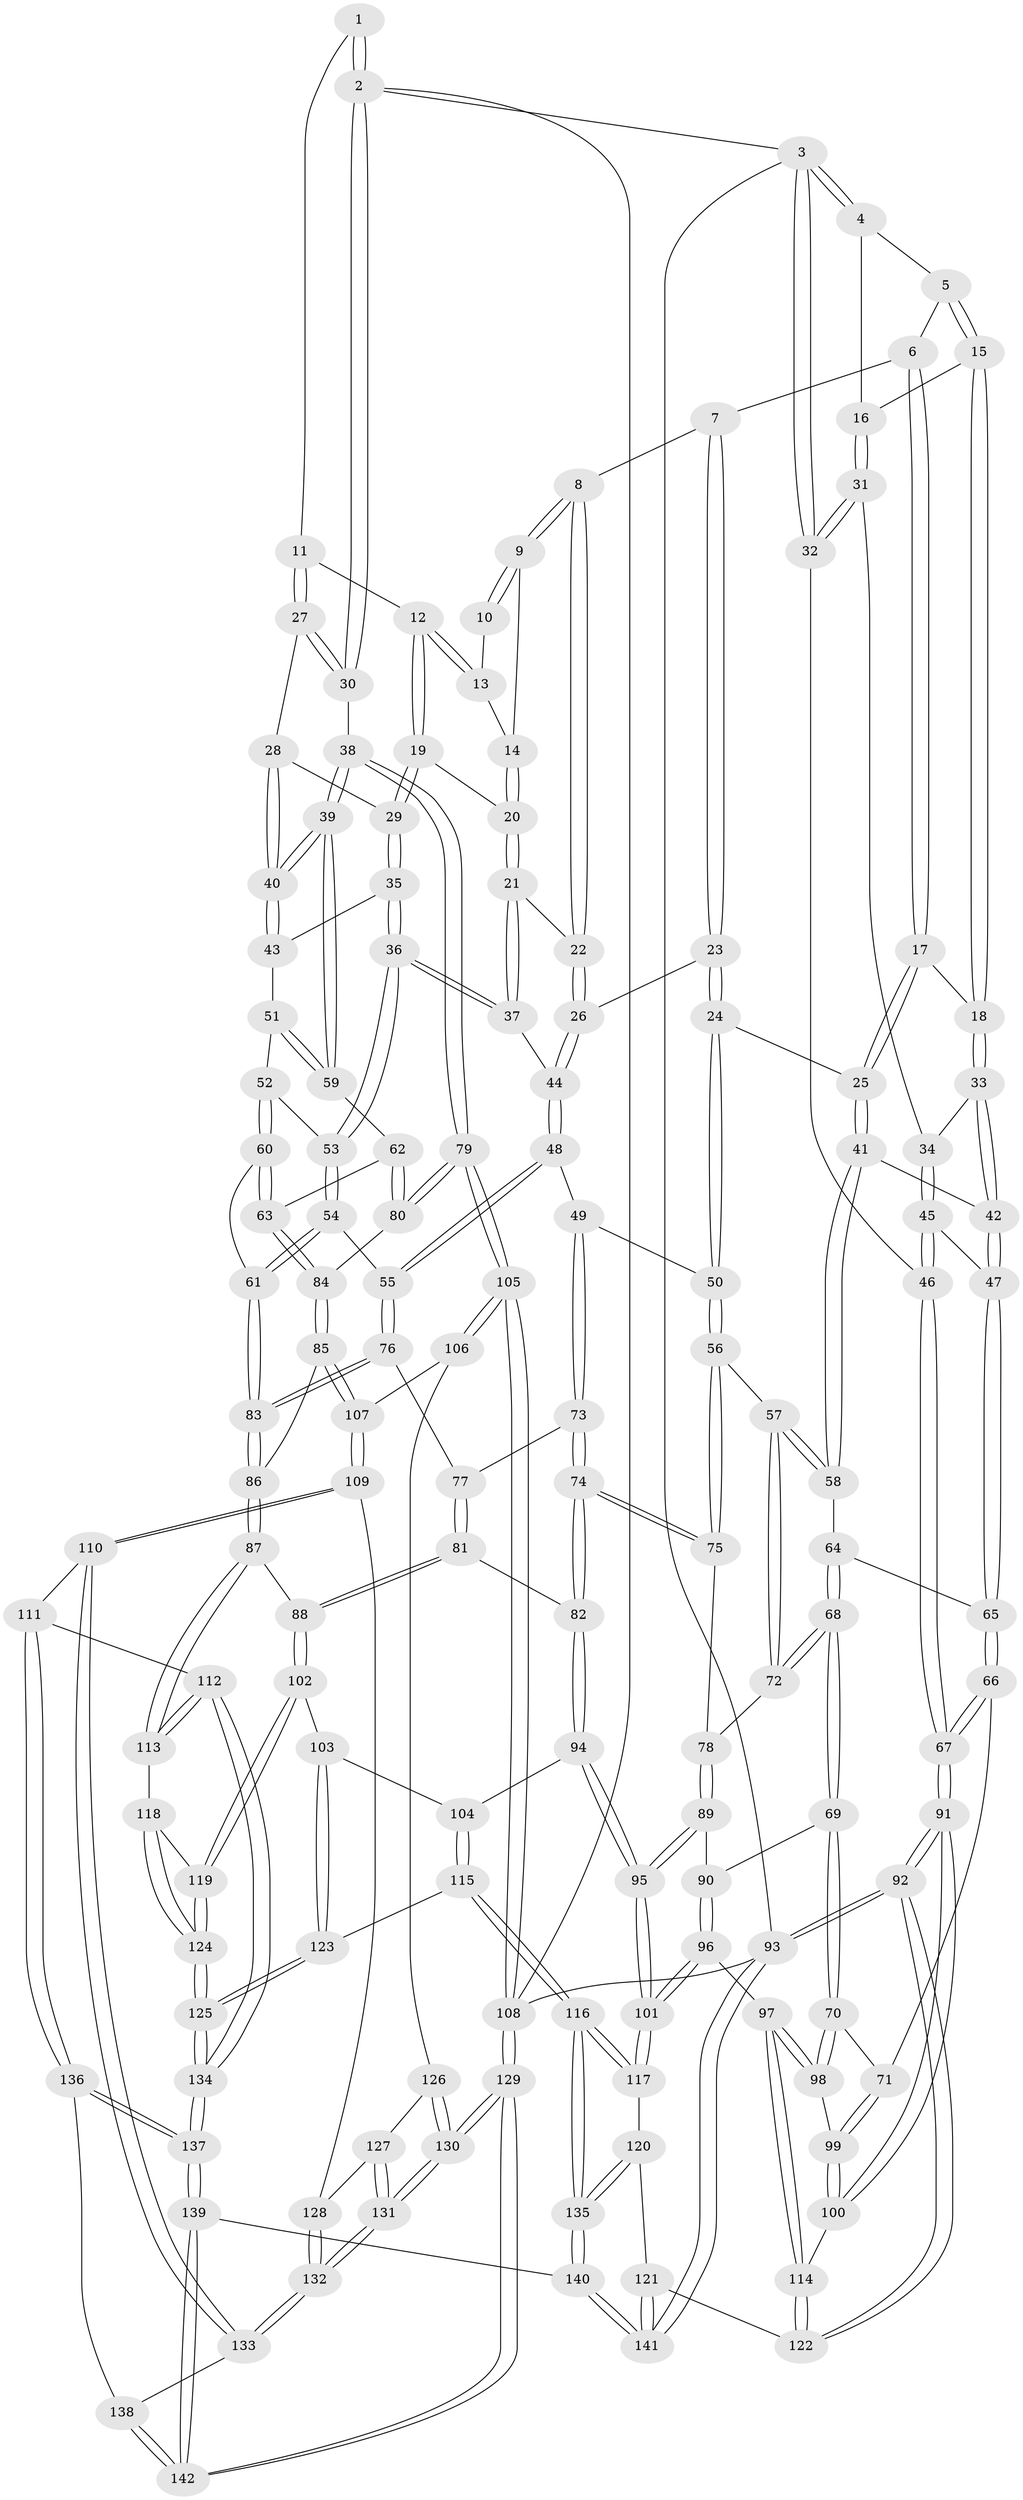 // coarse degree distribution, {4: 0.4827586206896552, 6: 0.13793103448275862, 5: 0.27586206896551724, 3: 0.09195402298850575, 2: 0.011494252873563218}
// Generated by graph-tools (version 1.1) at 2025/52/02/27/25 19:52:43]
// undirected, 142 vertices, 352 edges
graph export_dot {
graph [start="1"]
  node [color=gray90,style=filled];
  1 [pos="+0.9064615985045025+0"];
  2 [pos="+1+0"];
  3 [pos="+0+0"];
  4 [pos="+0+0"];
  5 [pos="+0.19560652861713457+0"];
  6 [pos="+0.32309299415515563+0"];
  7 [pos="+0.537301069842804+0"];
  8 [pos="+0.5608140083665295+0"];
  9 [pos="+0.5882202816891736+0"];
  10 [pos="+0.7950635146622026+0"];
  11 [pos="+0.9152560361598998+0.10328165798863216"];
  12 [pos="+0.8906374926719328+0.10273363859765251"];
  13 [pos="+0.8736727737190543+0.0708690562127897"];
  14 [pos="+0.6248219876620671+0"];
  15 [pos="+0.15930516201652864+0.1272572966553723"];
  16 [pos="+0.061500640588351856+0.13926924853726544"];
  17 [pos="+0.28429090781601446+0.17438549065905332"];
  18 [pos="+0.1918498119948654+0.1947303720978271"];
  19 [pos="+0.7852209573823624+0.15530091447677638"];
  20 [pos="+0.776291614494714+0.15457123124219663"];
  21 [pos="+0.7001876820721697+0.2635356546785933"];
  22 [pos="+0.6291026668837241+0.150709365746919"];
  23 [pos="+0.46437963813945415+0.2518369366079991"];
  24 [pos="+0.4194291659663029+0.28523781757751915"];
  25 [pos="+0.39973836576769+0.2872725586863794"];
  26 [pos="+0.5607206968618983+0.2751660759854665"];
  27 [pos="+1+0.1333555012121678"];
  28 [pos="+0.8981013134479756+0.22125756634309965"];
  29 [pos="+0.8598109324895151+0.2341552422130971"];
  30 [pos="+1+0.14138074044490945"];
  31 [pos="+0.032726604829417506+0.22448412507838383"];
  32 [pos="+0+0.23644704728330868"];
  33 [pos="+0.1453067074704148+0.2552274303740356"];
  34 [pos="+0.1027995594431803+0.2686428693349254"];
  35 [pos="+0.859610189910067+0.32843698574259655"];
  36 [pos="+0.7042003024763352+0.3235130121212525"];
  37 [pos="+0.684560911853054+0.30648105809650333"];
  38 [pos="+1+0.42761796389189227"];
  39 [pos="+1+0.4090515766200651"];
  40 [pos="+1+0.40573647480750463"];
  41 [pos="+0.30128498280601046+0.3695583598192723"];
  42 [pos="+0.29443526791059854+0.3674361273980296"];
  43 [pos="+0.8746323463672989+0.3403800111411867"];
  44 [pos="+0.6552774590201819+0.3104004152812578"];
  45 [pos="+0.08603593143550924+0.39795283011969523"];
  46 [pos="+0+0.38933963428137786"];
  47 [pos="+0.09180716741133356+0.406352822202165"];
  48 [pos="+0.6067045000392017+0.3995462096507744"];
  49 [pos="+0.5209918904187695+0.4722311510588225"];
  50 [pos="+0.49283462375416515+0.4511816085177886"];
  51 [pos="+0.8098030493100637+0.43520744285886154"];
  52 [pos="+0.8032630090758692+0.439469341833017"];
  53 [pos="+0.7122706652974917+0.3537514243781596"];
  54 [pos="+0.7021917933723214+0.5053370048386799"];
  55 [pos="+0.6798438868751773+0.5162626805895837"];
  56 [pos="+0.37761878519291325+0.5073689197939221"];
  57 [pos="+0.30293261714087644+0.4352067159992439"];
  58 [pos="+0.2970314936101396+0.421056199154093"];
  59 [pos="+0.9341746316184816+0.45866697240287235"];
  60 [pos="+0.787950084545686+0.5236753212754645"];
  61 [pos="+0.7857167566057661+0.5232557421145514"];
  62 [pos="+0.8357293961576577+0.5194786369244654"];
  63 [pos="+0.79839975992832+0.5325647013340296"];
  64 [pos="+0.20259769849912918+0.4786500477970503"];
  65 [pos="+0.09484599342182665+0.4218809123493164"];
  66 [pos="+0.06842215286986145+0.5382794938636218"];
  67 [pos="+0+0.5388109267733514"];
  68 [pos="+0.18819467577382012+0.5682707899232052"];
  69 [pos="+0.18011695317835988+0.5752972115927653"];
  70 [pos="+0.1616016901913345+0.5821816652487453"];
  71 [pos="+0.09827954329857443+0.5764014357757926"];
  72 [pos="+0.2693397453311737+0.5589015910879378"];
  73 [pos="+0.5213857816616104+0.4732342840310239"];
  74 [pos="+0.4195808439121206+0.6239004328969364"];
  75 [pos="+0.38015928082980704+0.5781188346593729"];
  76 [pos="+0.6659630725025985+0.5281443974985237"];
  77 [pos="+0.562851563987677+0.516705679001265"];
  78 [pos="+0.29804970457161184+0.5818782053905842"];
  79 [pos="+1+0.5087769071796939"];
  80 [pos="+0.94212835395346+0.5851613237279335"];
  81 [pos="+0.5386314100571189+0.659412312383981"];
  82 [pos="+0.42211457741444414+0.6313950646351051"];
  83 [pos="+0.6658684760653517+0.6617558114389653"];
  84 [pos="+0.8191662522051787+0.6504590740497938"];
  85 [pos="+0.816682588291819+0.6586291937490566"];
  86 [pos="+0.6656341027080214+0.6718939655561877"];
  87 [pos="+0.6349117914412116+0.6997997456466678"];
  88 [pos="+0.5792638104322059+0.7008638775372442"];
  89 [pos="+0.27973322666376466+0.6481576884924144"];
  90 [pos="+0.2118033526995387+0.6088461995875026"];
  91 [pos="+0+0.7640977088808412"];
  92 [pos="+0+0.8910927815235382"];
  93 [pos="+0+1"];
  94 [pos="+0.3719633168470553+0.7083744291012161"];
  95 [pos="+0.2948429560961318+0.741611498636667"];
  96 [pos="+0.2515326251120049+0.7437716937845351"];
  97 [pos="+0.22454522369616056+0.7364821070683663"];
  98 [pos="+0.183297459781565+0.6981962542005212"];
  99 [pos="+0.05172186396913127+0.6948185390037905"];
  100 [pos="+0.04704547874021938+0.6999732897952646"];
  101 [pos="+0.2811769893512284+0.755667566217954"];
  102 [pos="+0.5504688135062064+0.746177939455662"];
  103 [pos="+0.48761367973995406+0.7821316794010854"];
  104 [pos="+0.38551996078166156+0.7208427590932284"];
  105 [pos="+1+0.6621901426098776"];
  106 [pos="+0.9656245769657753+0.7523439718801357"];
  107 [pos="+0.857815037089104+0.7385309557684872"];
  108 [pos="+1+1"];
  109 [pos="+0.8230112147912745+0.7923134720315812"];
  110 [pos="+0.7584456986700191+0.8423191525104826"];
  111 [pos="+0.7481326678815795+0.846537192147665"];
  112 [pos="+0.7088673311443101+0.8297269402100511"];
  113 [pos="+0.6965980644150589+0.8160104817893983"];
  114 [pos="+0.10955283743344693+0.7864775733986773"];
  115 [pos="+0.43586865203043046+0.8759059335368866"];
  116 [pos="+0.36847632008521264+0.8966449867287128"];
  117 [pos="+0.2823585645053518+0.8079521852159027"];
  118 [pos="+0.6427313406520619+0.8282355585178269"];
  119 [pos="+0.5694881660746669+0.8327823069746377"];
  120 [pos="+0.21491097706568937+0.8664848388147538"];
  121 [pos="+0.15463033746370392+0.9001761537116655"];
  122 [pos="+0.10514608046659399+0.8502810205640783"];
  123 [pos="+0.44894448557257366+0.874387120293309"];
  124 [pos="+0.5591683858391776+0.8938559800386863"];
  125 [pos="+0.5480539926771789+0.9367454962645488"];
  126 [pos="+0.9651607138648806+0.755095176687163"];
  127 [pos="+0.9365272079985445+0.8406183437822056"];
  128 [pos="+0.8798484275381129+0.8657222318283467"];
  129 [pos="+1+1"];
  130 [pos="+1+1"];
  131 [pos="+0.9406596271028598+0.9809093061686817"];
  132 [pos="+0.9010257163213744+0.9465894359143161"];
  133 [pos="+0.8871086964809546+0.9417501662562938"];
  134 [pos="+0.5610321807630941+0.9576962891413098"];
  135 [pos="+0.333206611156837+1"];
  136 [pos="+0.7443740322065164+0.9254618035914148"];
  137 [pos="+0.5655204945931749+0.9795521934387277"];
  138 [pos="+0.7537917941679017+0.9500150164052495"];
  139 [pos="+0.5543372456596843+1"];
  140 [pos="+0.3053283973670888+1"];
  141 [pos="+0.09950341456798324+1"];
  142 [pos="+0.7686751789579186+1"];
  1 -- 2;
  1 -- 2;
  1 -- 11;
  2 -- 3;
  2 -- 30;
  2 -- 30;
  2 -- 108;
  3 -- 4;
  3 -- 4;
  3 -- 32;
  3 -- 32;
  3 -- 93;
  4 -- 5;
  4 -- 16;
  5 -- 6;
  5 -- 15;
  5 -- 15;
  6 -- 7;
  6 -- 17;
  6 -- 17;
  7 -- 8;
  7 -- 23;
  7 -- 23;
  8 -- 9;
  8 -- 9;
  8 -- 22;
  8 -- 22;
  9 -- 10;
  9 -- 10;
  9 -- 14;
  10 -- 13;
  11 -- 12;
  11 -- 27;
  11 -- 27;
  12 -- 13;
  12 -- 13;
  12 -- 19;
  12 -- 19;
  13 -- 14;
  14 -- 20;
  14 -- 20;
  15 -- 16;
  15 -- 18;
  15 -- 18;
  16 -- 31;
  16 -- 31;
  17 -- 18;
  17 -- 25;
  17 -- 25;
  18 -- 33;
  18 -- 33;
  19 -- 20;
  19 -- 29;
  19 -- 29;
  20 -- 21;
  20 -- 21;
  21 -- 22;
  21 -- 37;
  21 -- 37;
  22 -- 26;
  22 -- 26;
  23 -- 24;
  23 -- 24;
  23 -- 26;
  24 -- 25;
  24 -- 50;
  24 -- 50;
  25 -- 41;
  25 -- 41;
  26 -- 44;
  26 -- 44;
  27 -- 28;
  27 -- 30;
  27 -- 30;
  28 -- 29;
  28 -- 40;
  28 -- 40;
  29 -- 35;
  29 -- 35;
  30 -- 38;
  31 -- 32;
  31 -- 32;
  31 -- 34;
  32 -- 46;
  33 -- 34;
  33 -- 42;
  33 -- 42;
  34 -- 45;
  34 -- 45;
  35 -- 36;
  35 -- 36;
  35 -- 43;
  36 -- 37;
  36 -- 37;
  36 -- 53;
  36 -- 53;
  37 -- 44;
  38 -- 39;
  38 -- 39;
  38 -- 79;
  38 -- 79;
  39 -- 40;
  39 -- 40;
  39 -- 59;
  39 -- 59;
  40 -- 43;
  40 -- 43;
  41 -- 42;
  41 -- 58;
  41 -- 58;
  42 -- 47;
  42 -- 47;
  43 -- 51;
  44 -- 48;
  44 -- 48;
  45 -- 46;
  45 -- 46;
  45 -- 47;
  46 -- 67;
  46 -- 67;
  47 -- 65;
  47 -- 65;
  48 -- 49;
  48 -- 55;
  48 -- 55;
  49 -- 50;
  49 -- 73;
  49 -- 73;
  50 -- 56;
  50 -- 56;
  51 -- 52;
  51 -- 59;
  51 -- 59;
  52 -- 53;
  52 -- 60;
  52 -- 60;
  53 -- 54;
  53 -- 54;
  54 -- 55;
  54 -- 61;
  54 -- 61;
  55 -- 76;
  55 -- 76;
  56 -- 57;
  56 -- 75;
  56 -- 75;
  57 -- 58;
  57 -- 58;
  57 -- 72;
  57 -- 72;
  58 -- 64;
  59 -- 62;
  60 -- 61;
  60 -- 63;
  60 -- 63;
  61 -- 83;
  61 -- 83;
  62 -- 63;
  62 -- 80;
  62 -- 80;
  63 -- 84;
  63 -- 84;
  64 -- 65;
  64 -- 68;
  64 -- 68;
  65 -- 66;
  65 -- 66;
  66 -- 67;
  66 -- 67;
  66 -- 71;
  67 -- 91;
  67 -- 91;
  68 -- 69;
  68 -- 69;
  68 -- 72;
  68 -- 72;
  69 -- 70;
  69 -- 70;
  69 -- 90;
  70 -- 71;
  70 -- 98;
  70 -- 98;
  71 -- 99;
  71 -- 99;
  72 -- 78;
  73 -- 74;
  73 -- 74;
  73 -- 77;
  74 -- 75;
  74 -- 75;
  74 -- 82;
  74 -- 82;
  75 -- 78;
  76 -- 77;
  76 -- 83;
  76 -- 83;
  77 -- 81;
  77 -- 81;
  78 -- 89;
  78 -- 89;
  79 -- 80;
  79 -- 80;
  79 -- 105;
  79 -- 105;
  80 -- 84;
  81 -- 82;
  81 -- 88;
  81 -- 88;
  82 -- 94;
  82 -- 94;
  83 -- 86;
  83 -- 86;
  84 -- 85;
  84 -- 85;
  85 -- 86;
  85 -- 107;
  85 -- 107;
  86 -- 87;
  86 -- 87;
  87 -- 88;
  87 -- 113;
  87 -- 113;
  88 -- 102;
  88 -- 102;
  89 -- 90;
  89 -- 95;
  89 -- 95;
  90 -- 96;
  90 -- 96;
  91 -- 92;
  91 -- 92;
  91 -- 100;
  91 -- 100;
  92 -- 93;
  92 -- 93;
  92 -- 122;
  92 -- 122;
  93 -- 141;
  93 -- 141;
  93 -- 108;
  94 -- 95;
  94 -- 95;
  94 -- 104;
  95 -- 101;
  95 -- 101;
  96 -- 97;
  96 -- 101;
  96 -- 101;
  97 -- 98;
  97 -- 98;
  97 -- 114;
  97 -- 114;
  98 -- 99;
  99 -- 100;
  99 -- 100;
  100 -- 114;
  101 -- 117;
  101 -- 117;
  102 -- 103;
  102 -- 119;
  102 -- 119;
  103 -- 104;
  103 -- 123;
  103 -- 123;
  104 -- 115;
  104 -- 115;
  105 -- 106;
  105 -- 106;
  105 -- 108;
  105 -- 108;
  106 -- 107;
  106 -- 126;
  107 -- 109;
  107 -- 109;
  108 -- 129;
  108 -- 129;
  109 -- 110;
  109 -- 110;
  109 -- 128;
  110 -- 111;
  110 -- 133;
  110 -- 133;
  111 -- 112;
  111 -- 136;
  111 -- 136;
  112 -- 113;
  112 -- 113;
  112 -- 134;
  112 -- 134;
  113 -- 118;
  114 -- 122;
  114 -- 122;
  115 -- 116;
  115 -- 116;
  115 -- 123;
  116 -- 117;
  116 -- 117;
  116 -- 135;
  116 -- 135;
  117 -- 120;
  118 -- 119;
  118 -- 124;
  118 -- 124;
  119 -- 124;
  119 -- 124;
  120 -- 121;
  120 -- 135;
  120 -- 135;
  121 -- 122;
  121 -- 141;
  121 -- 141;
  123 -- 125;
  123 -- 125;
  124 -- 125;
  124 -- 125;
  125 -- 134;
  125 -- 134;
  126 -- 127;
  126 -- 130;
  126 -- 130;
  127 -- 128;
  127 -- 131;
  127 -- 131;
  128 -- 132;
  128 -- 132;
  129 -- 130;
  129 -- 130;
  129 -- 142;
  129 -- 142;
  130 -- 131;
  130 -- 131;
  131 -- 132;
  131 -- 132;
  132 -- 133;
  132 -- 133;
  133 -- 138;
  134 -- 137;
  134 -- 137;
  135 -- 140;
  135 -- 140;
  136 -- 137;
  136 -- 137;
  136 -- 138;
  137 -- 139;
  137 -- 139;
  138 -- 142;
  138 -- 142;
  139 -- 140;
  139 -- 142;
  139 -- 142;
  140 -- 141;
  140 -- 141;
}
